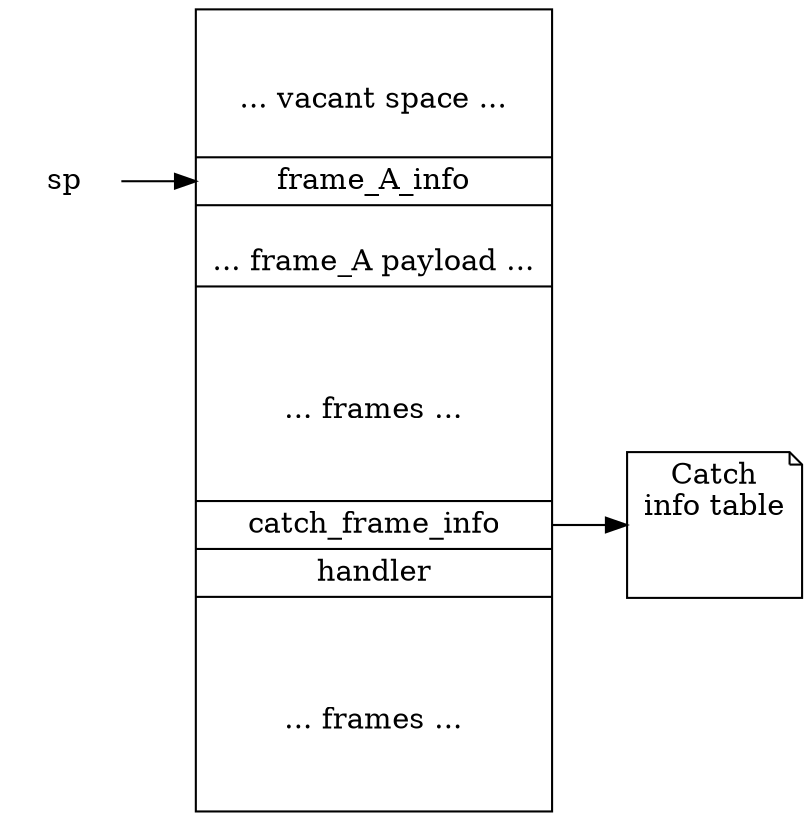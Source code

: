 //  #####     #    #######  #####  #     #
// #     #   # #      #    #     # #     #
// #        #   #     #    #       #     #
// #       #     #    #    #       #######
// #       #######    #    #       #     #
// #     # #     #    #    #     # #     #
//  #####  #     #    #     #####  #     #

digraph {
    node [shape=record];
    // sp is kinda optional here... Graph becomes so small with it ...
    sp [shape="plaintext"]
    sp -> stack:top
    stack [label="\
      \n\n... vacant space ...\n\n|\
      <top> frame_A_info |\
      \n... frame_A payload ...|\
      \n\n\n ... frames ... \n\n\n|\
      <cf>catch_frame_info |\
      handler |\
      \n\n\n ... frames ... \n\n\n\
      "
    ]
    table [shape=note, label="Catch\ninfo table\n\n\n"];
    stack:cf -> table;
  rankdir="LR"
}
